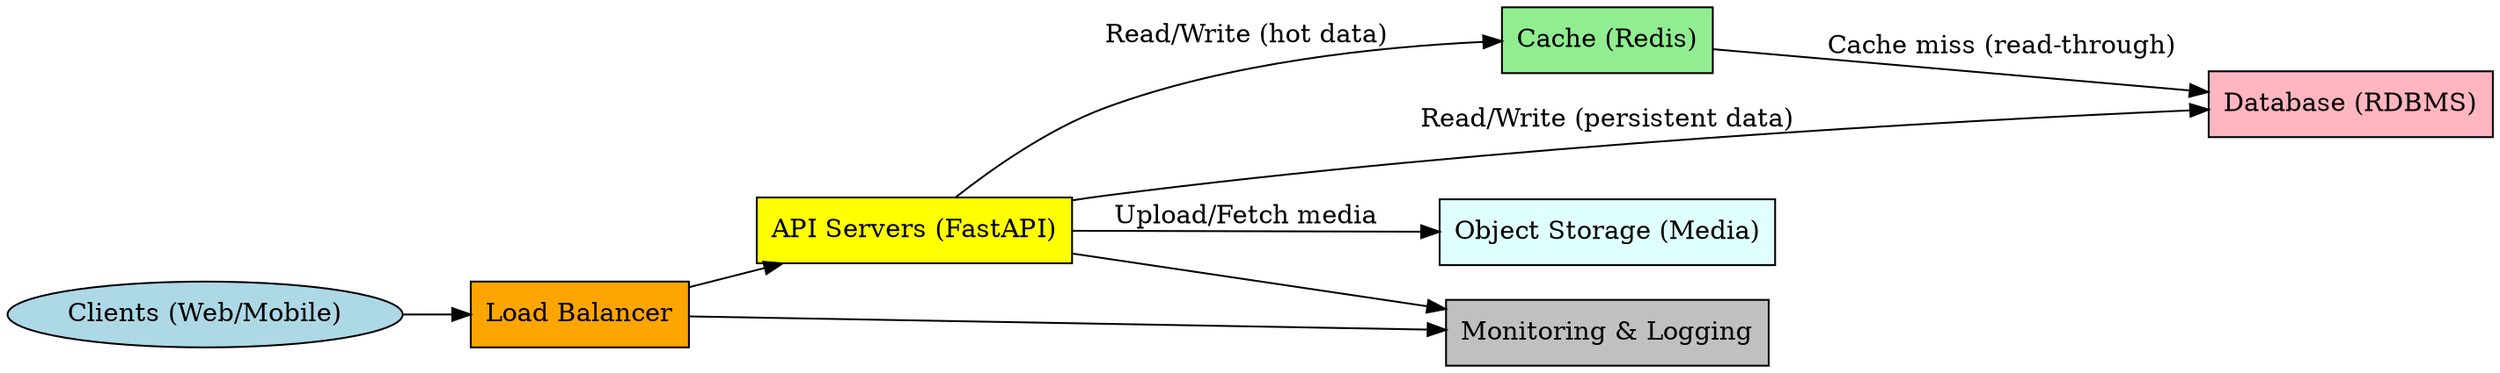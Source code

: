 digraph BookMyShowSystemDesign {
    rankdir=LR;
    node [shape=box, style=filled, fillcolor=lightgray];

    Clients [label="Clients (Web/Mobile)", shape=ellipse, fillcolor=lightblue];
    LB [label="Load Balancer", fillcolor=orange];
    API [label="API Servers (FastAPI)", fillcolor=yellow];
    Cache [label="Cache (Redis)", fillcolor=lightgreen];
    DB [label="Database (RDBMS)", fillcolor=lightpink];
    Storage [label="Object Storage (Media)", fillcolor=lightcyan];

    Clients -> LB;
    LB -> API;
    API -> Cache [label="Read/Write (hot data)"];
    API -> DB [label="Read/Write (persistent data)"];
    API -> Storage [label="Upload/Fetch media"];
    Cache -> DB [label="Cache miss (read-through)"];

    // Optional: Monitoring
    Monitor [label="Monitoring & Logging", fillcolor=gray];
    API -> Monitor;
    LB -> Monitor;
} 